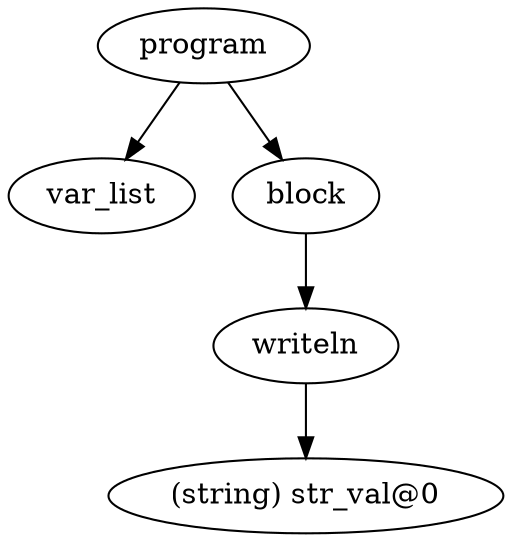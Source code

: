 digraph {
graph [ordering="out"];
node0[label="program"];
node1[label="var_list"];
node0 -> node1;
node2[label="block"];
node3[label="writeln"];
node4[label="(string) str_val@0"];
node3 -> node4;
node2 -> node3;
node0 -> node2;
}
